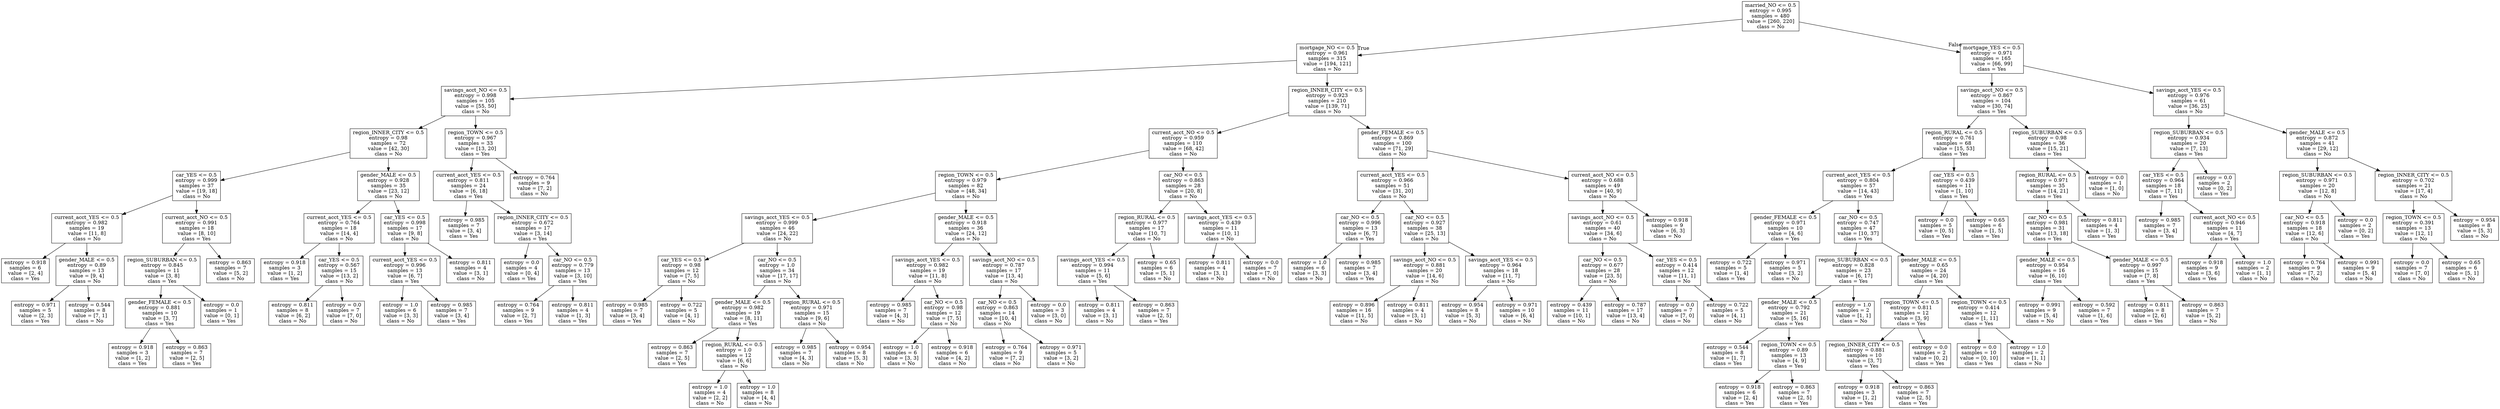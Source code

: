 digraph Tree {
node [shape=box] ;
0 [label="married_NO <= 0.5\nentropy = 0.995\nsamples = 480\nvalue = [260, 220]\nclass = No"] ;
1 [label="mortgage_NO <= 0.5\nentropy = 0.961\nsamples = 315\nvalue = [194, 121]\nclass = No"] ;
0 -> 1 [labeldistance=2.5, labelangle=45, headlabel="True"] ;
2 [label="savings_acct_NO <= 0.5\nentropy = 0.998\nsamples = 105\nvalue = [55, 50]\nclass = No"] ;
1 -> 2 ;
3 [label="region_INNER_CITY <= 0.5\nentropy = 0.98\nsamples = 72\nvalue = [42, 30]\nclass = No"] ;
2 -> 3 ;
4 [label="car_YES <= 0.5\nentropy = 0.999\nsamples = 37\nvalue = [19, 18]\nclass = No"] ;
3 -> 4 ;
5 [label="current_acct_YES <= 0.5\nentropy = 0.982\nsamples = 19\nvalue = [11, 8]\nclass = No"] ;
4 -> 5 ;
6 [label="entropy = 0.918\nsamples = 6\nvalue = [2, 4]\nclass = Yes"] ;
5 -> 6 ;
7 [label="gender_MALE <= 0.5\nentropy = 0.89\nsamples = 13\nvalue = [9, 4]\nclass = No"] ;
5 -> 7 ;
8 [label="entropy = 0.971\nsamples = 5\nvalue = [2, 3]\nclass = Yes"] ;
7 -> 8 ;
9 [label="entropy = 0.544\nsamples = 8\nvalue = [7, 1]\nclass = No"] ;
7 -> 9 ;
10 [label="current_acct_NO <= 0.5\nentropy = 0.991\nsamples = 18\nvalue = [8, 10]\nclass = Yes"] ;
4 -> 10 ;
11 [label="region_SUBURBAN <= 0.5\nentropy = 0.845\nsamples = 11\nvalue = [3, 8]\nclass = Yes"] ;
10 -> 11 ;
12 [label="gender_FEMALE <= 0.5\nentropy = 0.881\nsamples = 10\nvalue = [3, 7]\nclass = Yes"] ;
11 -> 12 ;
13 [label="entropy = 0.918\nsamples = 3\nvalue = [1, 2]\nclass = Yes"] ;
12 -> 13 ;
14 [label="entropy = 0.863\nsamples = 7\nvalue = [2, 5]\nclass = Yes"] ;
12 -> 14 ;
15 [label="entropy = 0.0\nsamples = 1\nvalue = [0, 1]\nclass = Yes"] ;
11 -> 15 ;
16 [label="entropy = 0.863\nsamples = 7\nvalue = [5, 2]\nclass = No"] ;
10 -> 16 ;
17 [label="gender_MALE <= 0.5\nentropy = 0.928\nsamples = 35\nvalue = [23, 12]\nclass = No"] ;
3 -> 17 ;
18 [label="current_acct_YES <= 0.5\nentropy = 0.764\nsamples = 18\nvalue = [14, 4]\nclass = No"] ;
17 -> 18 ;
19 [label="entropy = 0.918\nsamples = 3\nvalue = [1, 2]\nclass = Yes"] ;
18 -> 19 ;
20 [label="car_YES <= 0.5\nentropy = 0.567\nsamples = 15\nvalue = [13, 2]\nclass = No"] ;
18 -> 20 ;
21 [label="entropy = 0.811\nsamples = 8\nvalue = [6, 2]\nclass = No"] ;
20 -> 21 ;
22 [label="entropy = 0.0\nsamples = 7\nvalue = [7, 0]\nclass = No"] ;
20 -> 22 ;
23 [label="car_YES <= 0.5\nentropy = 0.998\nsamples = 17\nvalue = [9, 8]\nclass = No"] ;
17 -> 23 ;
24 [label="current_acct_YES <= 0.5\nentropy = 0.996\nsamples = 13\nvalue = [6, 7]\nclass = Yes"] ;
23 -> 24 ;
25 [label="entropy = 1.0\nsamples = 6\nvalue = [3, 3]\nclass = No"] ;
24 -> 25 ;
26 [label="entropy = 0.985\nsamples = 7\nvalue = [3, 4]\nclass = Yes"] ;
24 -> 26 ;
27 [label="entropy = 0.811\nsamples = 4\nvalue = [3, 1]\nclass = No"] ;
23 -> 27 ;
28 [label="region_TOWN <= 0.5\nentropy = 0.967\nsamples = 33\nvalue = [13, 20]\nclass = Yes"] ;
2 -> 28 ;
29 [label="current_acct_YES <= 0.5\nentropy = 0.811\nsamples = 24\nvalue = [6, 18]\nclass = Yes"] ;
28 -> 29 ;
30 [label="entropy = 0.985\nsamples = 7\nvalue = [3, 4]\nclass = Yes"] ;
29 -> 30 ;
31 [label="region_INNER_CITY <= 0.5\nentropy = 0.672\nsamples = 17\nvalue = [3, 14]\nclass = Yes"] ;
29 -> 31 ;
32 [label="entropy = 0.0\nsamples = 4\nvalue = [0, 4]\nclass = Yes"] ;
31 -> 32 ;
33 [label="car_NO <= 0.5\nentropy = 0.779\nsamples = 13\nvalue = [3, 10]\nclass = Yes"] ;
31 -> 33 ;
34 [label="entropy = 0.764\nsamples = 9\nvalue = [2, 7]\nclass = Yes"] ;
33 -> 34 ;
35 [label="entropy = 0.811\nsamples = 4\nvalue = [1, 3]\nclass = Yes"] ;
33 -> 35 ;
36 [label="entropy = 0.764\nsamples = 9\nvalue = [7, 2]\nclass = No"] ;
28 -> 36 ;
37 [label="region_INNER_CITY <= 0.5\nentropy = 0.923\nsamples = 210\nvalue = [139, 71]\nclass = No"] ;
1 -> 37 ;
38 [label="current_acct_NO <= 0.5\nentropy = 0.959\nsamples = 110\nvalue = [68, 42]\nclass = No"] ;
37 -> 38 ;
39 [label="region_TOWN <= 0.5\nentropy = 0.979\nsamples = 82\nvalue = [48, 34]\nclass = No"] ;
38 -> 39 ;
40 [label="savings_acct_YES <= 0.5\nentropy = 0.999\nsamples = 46\nvalue = [24, 22]\nclass = No"] ;
39 -> 40 ;
41 [label="car_YES <= 0.5\nentropy = 0.98\nsamples = 12\nvalue = [7, 5]\nclass = No"] ;
40 -> 41 ;
42 [label="entropy = 0.985\nsamples = 7\nvalue = [3, 4]\nclass = Yes"] ;
41 -> 42 ;
43 [label="entropy = 0.722\nsamples = 5\nvalue = [4, 1]\nclass = No"] ;
41 -> 43 ;
44 [label="car_NO <= 0.5\nentropy = 1.0\nsamples = 34\nvalue = [17, 17]\nclass = No"] ;
40 -> 44 ;
45 [label="gender_MALE <= 0.5\nentropy = 0.982\nsamples = 19\nvalue = [8, 11]\nclass = Yes"] ;
44 -> 45 ;
46 [label="entropy = 0.863\nsamples = 7\nvalue = [2, 5]\nclass = Yes"] ;
45 -> 46 ;
47 [label="region_RURAL <= 0.5\nentropy = 1.0\nsamples = 12\nvalue = [6, 6]\nclass = No"] ;
45 -> 47 ;
48 [label="entropy = 1.0\nsamples = 4\nvalue = [2, 2]\nclass = No"] ;
47 -> 48 ;
49 [label="entropy = 1.0\nsamples = 8\nvalue = [4, 4]\nclass = No"] ;
47 -> 49 ;
50 [label="region_RURAL <= 0.5\nentropy = 0.971\nsamples = 15\nvalue = [9, 6]\nclass = No"] ;
44 -> 50 ;
51 [label="entropy = 0.985\nsamples = 7\nvalue = [4, 3]\nclass = No"] ;
50 -> 51 ;
52 [label="entropy = 0.954\nsamples = 8\nvalue = [5, 3]\nclass = No"] ;
50 -> 52 ;
53 [label="gender_MALE <= 0.5\nentropy = 0.918\nsamples = 36\nvalue = [24, 12]\nclass = No"] ;
39 -> 53 ;
54 [label="savings_acct_YES <= 0.5\nentropy = 0.982\nsamples = 19\nvalue = [11, 8]\nclass = No"] ;
53 -> 54 ;
55 [label="entropy = 0.985\nsamples = 7\nvalue = [4, 3]\nclass = No"] ;
54 -> 55 ;
56 [label="car_NO <= 0.5\nentropy = 0.98\nsamples = 12\nvalue = [7, 5]\nclass = No"] ;
54 -> 56 ;
57 [label="entropy = 1.0\nsamples = 6\nvalue = [3, 3]\nclass = No"] ;
56 -> 57 ;
58 [label="entropy = 0.918\nsamples = 6\nvalue = [4, 2]\nclass = No"] ;
56 -> 58 ;
59 [label="savings_acct_NO <= 0.5\nentropy = 0.787\nsamples = 17\nvalue = [13, 4]\nclass = No"] ;
53 -> 59 ;
60 [label="car_NO <= 0.5\nentropy = 0.863\nsamples = 14\nvalue = [10, 4]\nclass = No"] ;
59 -> 60 ;
61 [label="entropy = 0.764\nsamples = 9\nvalue = [7, 2]\nclass = No"] ;
60 -> 61 ;
62 [label="entropy = 0.971\nsamples = 5\nvalue = [3, 2]\nclass = No"] ;
60 -> 62 ;
63 [label="entropy = 0.0\nsamples = 3\nvalue = [3, 0]\nclass = No"] ;
59 -> 63 ;
64 [label="car_NO <= 0.5\nentropy = 0.863\nsamples = 28\nvalue = [20, 8]\nclass = No"] ;
38 -> 64 ;
65 [label="region_RURAL <= 0.5\nentropy = 0.977\nsamples = 17\nvalue = [10, 7]\nclass = No"] ;
64 -> 65 ;
66 [label="savings_acct_YES <= 0.5\nentropy = 0.994\nsamples = 11\nvalue = [5, 6]\nclass = Yes"] ;
65 -> 66 ;
67 [label="entropy = 0.811\nsamples = 4\nvalue = [3, 1]\nclass = No"] ;
66 -> 67 ;
68 [label="entropy = 0.863\nsamples = 7\nvalue = [2, 5]\nclass = Yes"] ;
66 -> 68 ;
69 [label="entropy = 0.65\nsamples = 6\nvalue = [5, 1]\nclass = No"] ;
65 -> 69 ;
70 [label="savings_acct_YES <= 0.5\nentropy = 0.439\nsamples = 11\nvalue = [10, 1]\nclass = No"] ;
64 -> 70 ;
71 [label="entropy = 0.811\nsamples = 4\nvalue = [3, 1]\nclass = No"] ;
70 -> 71 ;
72 [label="entropy = 0.0\nsamples = 7\nvalue = [7, 0]\nclass = No"] ;
70 -> 72 ;
73 [label="gender_FEMALE <= 0.5\nentropy = 0.869\nsamples = 100\nvalue = [71, 29]\nclass = No"] ;
37 -> 73 ;
74 [label="current_acct_YES <= 0.5\nentropy = 0.966\nsamples = 51\nvalue = [31, 20]\nclass = No"] ;
73 -> 74 ;
75 [label="car_NO <= 0.5\nentropy = 0.996\nsamples = 13\nvalue = [6, 7]\nclass = Yes"] ;
74 -> 75 ;
76 [label="entropy = 1.0\nsamples = 6\nvalue = [3, 3]\nclass = No"] ;
75 -> 76 ;
77 [label="entropy = 0.985\nsamples = 7\nvalue = [3, 4]\nclass = Yes"] ;
75 -> 77 ;
78 [label="car_NO <= 0.5\nentropy = 0.927\nsamples = 38\nvalue = [25, 13]\nclass = No"] ;
74 -> 78 ;
79 [label="savings_acct_NO <= 0.5\nentropy = 0.881\nsamples = 20\nvalue = [14, 6]\nclass = No"] ;
78 -> 79 ;
80 [label="entropy = 0.896\nsamples = 16\nvalue = [11, 5]\nclass = No"] ;
79 -> 80 ;
81 [label="entropy = 0.811\nsamples = 4\nvalue = [3, 1]\nclass = No"] ;
79 -> 81 ;
82 [label="savings_acct_YES <= 0.5\nentropy = 0.964\nsamples = 18\nvalue = [11, 7]\nclass = No"] ;
78 -> 82 ;
83 [label="entropy = 0.954\nsamples = 8\nvalue = [5, 3]\nclass = No"] ;
82 -> 83 ;
84 [label="entropy = 0.971\nsamples = 10\nvalue = [6, 4]\nclass = No"] ;
82 -> 84 ;
85 [label="current_acct_NO <= 0.5\nentropy = 0.688\nsamples = 49\nvalue = [40, 9]\nclass = No"] ;
73 -> 85 ;
86 [label="savings_acct_NO <= 0.5\nentropy = 0.61\nsamples = 40\nvalue = [34, 6]\nclass = No"] ;
85 -> 86 ;
87 [label="car_NO <= 0.5\nentropy = 0.677\nsamples = 28\nvalue = [23, 5]\nclass = No"] ;
86 -> 87 ;
88 [label="entropy = 0.439\nsamples = 11\nvalue = [10, 1]\nclass = No"] ;
87 -> 88 ;
89 [label="entropy = 0.787\nsamples = 17\nvalue = [13, 4]\nclass = No"] ;
87 -> 89 ;
90 [label="car_YES <= 0.5\nentropy = 0.414\nsamples = 12\nvalue = [11, 1]\nclass = No"] ;
86 -> 90 ;
91 [label="entropy = 0.0\nsamples = 7\nvalue = [7, 0]\nclass = No"] ;
90 -> 91 ;
92 [label="entropy = 0.722\nsamples = 5\nvalue = [4, 1]\nclass = No"] ;
90 -> 92 ;
93 [label="entropy = 0.918\nsamples = 9\nvalue = [6, 3]\nclass = No"] ;
85 -> 93 ;
94 [label="mortgage_YES <= 0.5\nentropy = 0.971\nsamples = 165\nvalue = [66, 99]\nclass = Yes"] ;
0 -> 94 [labeldistance=2.5, labelangle=-45, headlabel="False"] ;
95 [label="savings_acct_NO <= 0.5\nentropy = 0.867\nsamples = 104\nvalue = [30, 74]\nclass = Yes"] ;
94 -> 95 ;
96 [label="region_RURAL <= 0.5\nentropy = 0.761\nsamples = 68\nvalue = [15, 53]\nclass = Yes"] ;
95 -> 96 ;
97 [label="current_acct_YES <= 0.5\nentropy = 0.804\nsamples = 57\nvalue = [14, 43]\nclass = Yes"] ;
96 -> 97 ;
98 [label="gender_FEMALE <= 0.5\nentropy = 0.971\nsamples = 10\nvalue = [4, 6]\nclass = Yes"] ;
97 -> 98 ;
99 [label="entropy = 0.722\nsamples = 5\nvalue = [1, 4]\nclass = Yes"] ;
98 -> 99 ;
100 [label="entropy = 0.971\nsamples = 5\nvalue = [3, 2]\nclass = No"] ;
98 -> 100 ;
101 [label="car_NO <= 0.5\nentropy = 0.747\nsamples = 47\nvalue = [10, 37]\nclass = Yes"] ;
97 -> 101 ;
102 [label="region_SUBURBAN <= 0.5\nentropy = 0.828\nsamples = 23\nvalue = [6, 17]\nclass = Yes"] ;
101 -> 102 ;
103 [label="gender_MALE <= 0.5\nentropy = 0.792\nsamples = 21\nvalue = [5, 16]\nclass = Yes"] ;
102 -> 103 ;
104 [label="entropy = 0.544\nsamples = 8\nvalue = [1, 7]\nclass = Yes"] ;
103 -> 104 ;
105 [label="region_TOWN <= 0.5\nentropy = 0.89\nsamples = 13\nvalue = [4, 9]\nclass = Yes"] ;
103 -> 105 ;
106 [label="entropy = 0.918\nsamples = 6\nvalue = [2, 4]\nclass = Yes"] ;
105 -> 106 ;
107 [label="entropy = 0.863\nsamples = 7\nvalue = [2, 5]\nclass = Yes"] ;
105 -> 107 ;
108 [label="entropy = 1.0\nsamples = 2\nvalue = [1, 1]\nclass = No"] ;
102 -> 108 ;
109 [label="gender_MALE <= 0.5\nentropy = 0.65\nsamples = 24\nvalue = [4, 20]\nclass = Yes"] ;
101 -> 109 ;
110 [label="region_TOWN <= 0.5\nentropy = 0.811\nsamples = 12\nvalue = [3, 9]\nclass = Yes"] ;
109 -> 110 ;
111 [label="region_INNER_CITY <= 0.5\nentropy = 0.881\nsamples = 10\nvalue = [3, 7]\nclass = Yes"] ;
110 -> 111 ;
112 [label="entropy = 0.918\nsamples = 3\nvalue = [1, 2]\nclass = Yes"] ;
111 -> 112 ;
113 [label="entropy = 0.863\nsamples = 7\nvalue = [2, 5]\nclass = Yes"] ;
111 -> 113 ;
114 [label="entropy = 0.0\nsamples = 2\nvalue = [0, 2]\nclass = Yes"] ;
110 -> 114 ;
115 [label="region_TOWN <= 0.5\nentropy = 0.414\nsamples = 12\nvalue = [1, 11]\nclass = Yes"] ;
109 -> 115 ;
116 [label="entropy = 0.0\nsamples = 10\nvalue = [0, 10]\nclass = Yes"] ;
115 -> 116 ;
117 [label="entropy = 1.0\nsamples = 2\nvalue = [1, 1]\nclass = No"] ;
115 -> 117 ;
118 [label="car_YES <= 0.5\nentropy = 0.439\nsamples = 11\nvalue = [1, 10]\nclass = Yes"] ;
96 -> 118 ;
119 [label="entropy = 0.0\nsamples = 5\nvalue = [0, 5]\nclass = Yes"] ;
118 -> 119 ;
120 [label="entropy = 0.65\nsamples = 6\nvalue = [1, 5]\nclass = Yes"] ;
118 -> 120 ;
121 [label="region_SUBURBAN <= 0.5\nentropy = 0.98\nsamples = 36\nvalue = [15, 21]\nclass = Yes"] ;
95 -> 121 ;
122 [label="region_RURAL <= 0.5\nentropy = 0.971\nsamples = 35\nvalue = [14, 21]\nclass = Yes"] ;
121 -> 122 ;
123 [label="car_NO <= 0.5\nentropy = 0.981\nsamples = 31\nvalue = [13, 18]\nclass = Yes"] ;
122 -> 123 ;
124 [label="gender_MALE <= 0.5\nentropy = 0.954\nsamples = 16\nvalue = [6, 10]\nclass = Yes"] ;
123 -> 124 ;
125 [label="entropy = 0.991\nsamples = 9\nvalue = [5, 4]\nclass = No"] ;
124 -> 125 ;
126 [label="entropy = 0.592\nsamples = 7\nvalue = [1, 6]\nclass = Yes"] ;
124 -> 126 ;
127 [label="gender_MALE <= 0.5\nentropy = 0.997\nsamples = 15\nvalue = [7, 8]\nclass = Yes"] ;
123 -> 127 ;
128 [label="entropy = 0.811\nsamples = 8\nvalue = [2, 6]\nclass = Yes"] ;
127 -> 128 ;
129 [label="entropy = 0.863\nsamples = 7\nvalue = [5, 2]\nclass = No"] ;
127 -> 129 ;
130 [label="entropy = 0.811\nsamples = 4\nvalue = [1, 3]\nclass = Yes"] ;
122 -> 130 ;
131 [label="entropy = 0.0\nsamples = 1\nvalue = [1, 0]\nclass = No"] ;
121 -> 131 ;
132 [label="savings_acct_YES <= 0.5\nentropy = 0.976\nsamples = 61\nvalue = [36, 25]\nclass = No"] ;
94 -> 132 ;
133 [label="region_SUBURBAN <= 0.5\nentropy = 0.934\nsamples = 20\nvalue = [7, 13]\nclass = Yes"] ;
132 -> 133 ;
134 [label="car_YES <= 0.5\nentropy = 0.964\nsamples = 18\nvalue = [7, 11]\nclass = Yes"] ;
133 -> 134 ;
135 [label="entropy = 0.985\nsamples = 7\nvalue = [3, 4]\nclass = Yes"] ;
134 -> 135 ;
136 [label="current_acct_NO <= 0.5\nentropy = 0.946\nsamples = 11\nvalue = [4, 7]\nclass = Yes"] ;
134 -> 136 ;
137 [label="entropy = 0.918\nsamples = 9\nvalue = [3, 6]\nclass = Yes"] ;
136 -> 137 ;
138 [label="entropy = 1.0\nsamples = 2\nvalue = [1, 1]\nclass = No"] ;
136 -> 138 ;
139 [label="entropy = 0.0\nsamples = 2\nvalue = [0, 2]\nclass = Yes"] ;
133 -> 139 ;
140 [label="gender_MALE <= 0.5\nentropy = 0.872\nsamples = 41\nvalue = [29, 12]\nclass = No"] ;
132 -> 140 ;
141 [label="region_SUBURBAN <= 0.5\nentropy = 0.971\nsamples = 20\nvalue = [12, 8]\nclass = No"] ;
140 -> 141 ;
142 [label="car_NO <= 0.5\nentropy = 0.918\nsamples = 18\nvalue = [12, 6]\nclass = No"] ;
141 -> 142 ;
143 [label="entropy = 0.764\nsamples = 9\nvalue = [7, 2]\nclass = No"] ;
142 -> 143 ;
144 [label="entropy = 0.991\nsamples = 9\nvalue = [5, 4]\nclass = No"] ;
142 -> 144 ;
145 [label="entropy = 0.0\nsamples = 2\nvalue = [0, 2]\nclass = Yes"] ;
141 -> 145 ;
146 [label="region_INNER_CITY <= 0.5\nentropy = 0.702\nsamples = 21\nvalue = [17, 4]\nclass = No"] ;
140 -> 146 ;
147 [label="region_TOWN <= 0.5\nentropy = 0.391\nsamples = 13\nvalue = [12, 1]\nclass = No"] ;
146 -> 147 ;
148 [label="entropy = 0.0\nsamples = 7\nvalue = [7, 0]\nclass = No"] ;
147 -> 148 ;
149 [label="entropy = 0.65\nsamples = 6\nvalue = [5, 1]\nclass = No"] ;
147 -> 149 ;
150 [label="entropy = 0.954\nsamples = 8\nvalue = [5, 3]\nclass = No"] ;
146 -> 150 ;
}